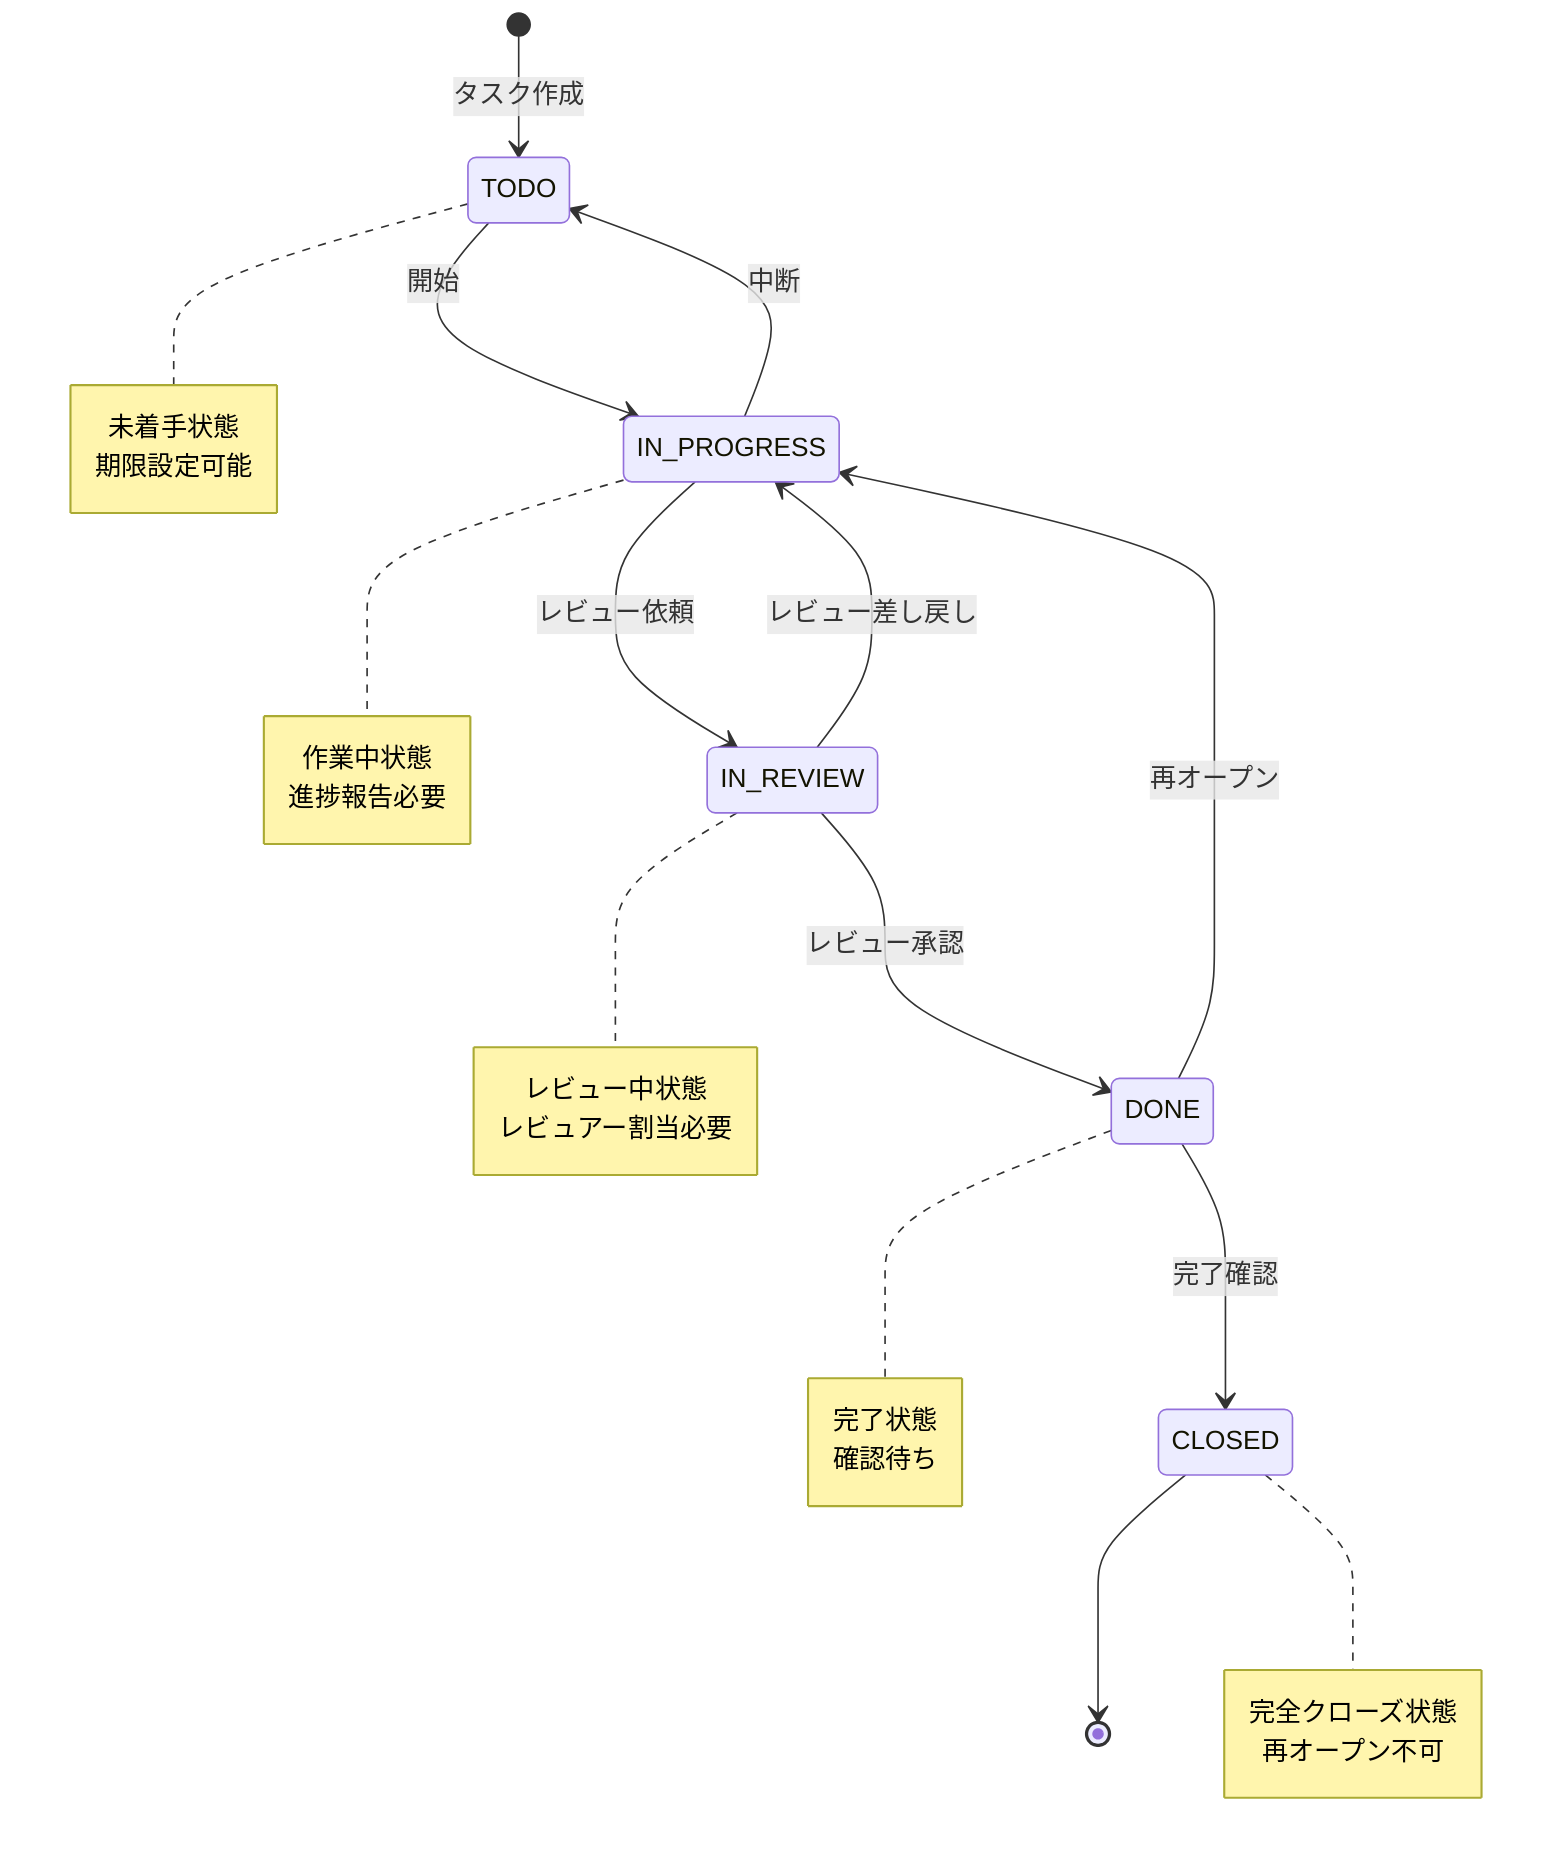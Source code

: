 stateDiagram-v2
    [*] --> TODO: タスク作成
    
    TODO --> IN_PROGRESS: 開始
    IN_PROGRESS --> TODO: 中断
    
    IN_PROGRESS --> IN_REVIEW: レビュー依頼
    IN_REVIEW --> IN_PROGRESS: レビュー差し戻し
    
    IN_REVIEW --> DONE: レビュー承認
    DONE --> IN_PROGRESS: 再オープン
    
    DONE --> CLOSED: 完了確認
    CLOSED --> [*]
    
    note right of TODO
        未着手状態
        期限設定可能
    end note
    
    note right of IN_PROGRESS
        作業中状態
        進捗報告必要
    end note
    
    note right of IN_REVIEW
        レビュー中状態
        レビュアー割当必要
    end note
    
    note right of DONE
        完了状態
        確認待ち
    end note
    
    note right of CLOSED
        完全クローズ状態
        再オープン不可
    end note